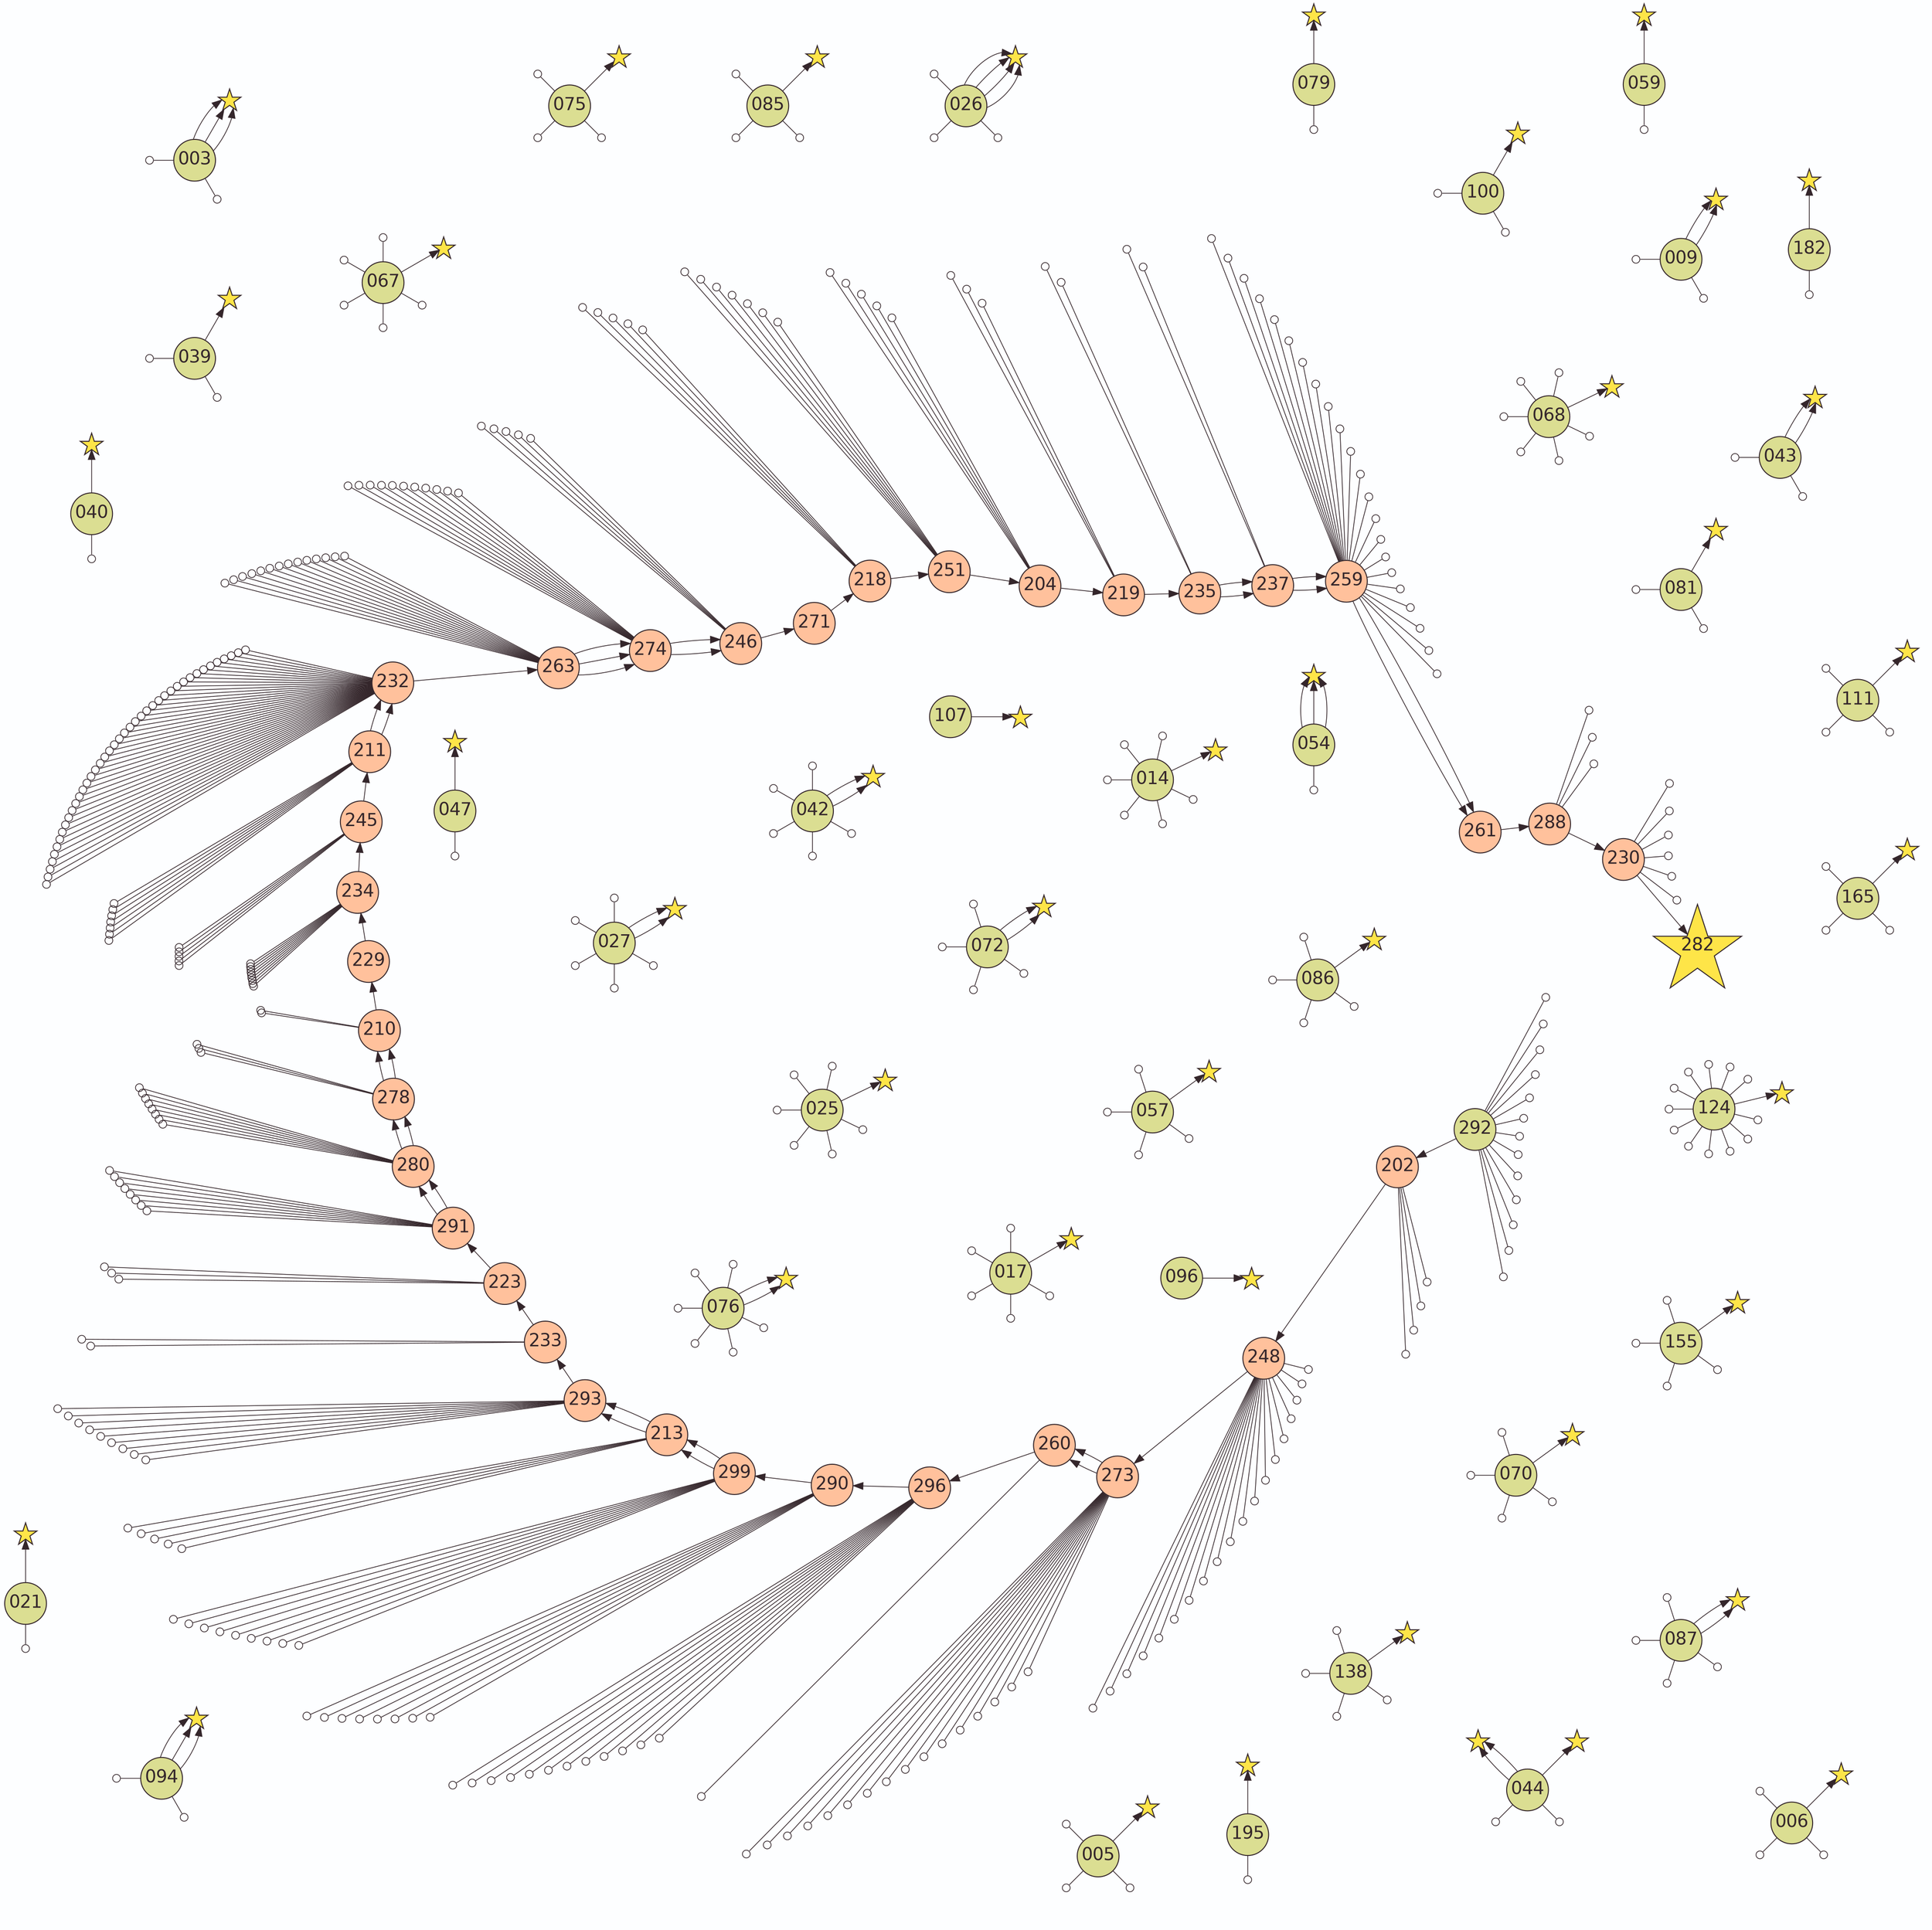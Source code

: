 digraph G {
    layout=twopi
    bgcolor="#FDFEFF"
    edge [color="#34262B" penwidth=0.75]
    node [
        shape=star
        fixedsize=true
        width=0.3
        height=0.3
        fillcolor="#FEE548"
        color="#34262B"
        fontcolor="#34262B"
        fontsize=18
        penwidth=1
        style=filled
        label=""
    ]
    277188057325886 193463557666227 193463557666227 168326256611363 187585923555809 121547412884536 247193911888893 247193911888893 90839909553096 281018453888195 281018453888195 56286085856547 56286085856547 56286085856547 77191907184689 198275908983463 48932453202262 84408293606034 84408293606034 38441838944686 38441838944686 50107414212049 43616003485368 28484100772591 28484100772591 73069103461713 73069103461713 73069103461713 109257705314666 109257705314666 109257705314666 109257705314666 160682924747511 24614654721249 22401682656901 237198611917183 43393727419483 90985623884769 90985623884769 35375578974907 93057717600341 228187753193732 23525733233588 258097437283038 45334040862479 132630497279838 75342239292029 75342239292029 75342239292029 55736138018853 55736138018853 66357077558466 244400261941146 226513923902074 176678189805962 32371682665769 151183674215117 126797745536179 158853303138975
    node [
        width=1.2
        height=1.2
        fontname=Helvetica
        label="\N"
    ]
    282
    node [
        width=0.6
        height=0.6
        shape=circle
        fillcolor="#FFC19C"
    ]
    202 248 273 260 260 296 290 299 213 213 293 293 233 223 291 280 280 278 278 210 210 229 234 245 211 232 232 263 274 274 274 246 246 271 218 251 204 219 235 237 237 259 259 261 261 288 230 282
    node [fillcolor="#DBDE92"]
    096 -> 277188057325886
    072 -> 193463557666227
    072 -> 193463557666227
    025 -> 168326256611363
    081 -> 187585923555809
    014 -> 121547412884536
    009 -> 247193911888893
    009 -> 247193911888893
    057 -> 90839909553096
    042 -> 281018453888195
    042 -> 281018453888195
    054 -> 56286085856547
    054 -> 56286085856547
    054 -> 56286085856547
    047 -> 77191907184689
    017 -> 198275908983463
    100 -> 48932453202262
    043 -> 84408293606034
    043 -> 84408293606034
    027 -> 38441838944686
    027 -> 38441838944686
    006 -> 50107414212049
    040 -> 43616003485368
    076 -> 28484100772591
    076 -> 28484100772591
    003 -> 73069103461713
    003 -> 73069103461713
    003 -> 73069103461713
    026 -> 109257705314666
    026 -> 109257705314666
    026 -> 109257705314666
    026 -> 109257705314666
    085 -> 160682924747511
    059 -> 24614654721249
    086 -> 22401682656901
    075 -> 237198611917183
    044 -> 43393727419483
    044 -> 90985623884769
    044 -> 90985623884769
    079 -> 35375578974907
    070 -> 93057717600341
    039 -> 228187753193732
    005 -> 23525733233588
    021 -> 258097437283038
    068 -> 45334040862479
    067 -> 132630497279838
    094 -> 75342239292029
    094 -> 75342239292029
    094 -> 75342239292029
    087 -> 55736138018853
    087 -> 55736138018853
    155 -> 66357077558466
    165 -> 244400261941146
    195 -> 226513923902074
    124 -> 176678189805962
    111 -> 32371682665769
    138 -> 151183674215117
    182 -> 126797745536179
    107 -> 158853303138975
    292 -> 202
    202 -> 248
    248 -> 273
    273 -> 260
    273 -> 260
    260 -> 296
    296 -> 290
    290 -> 299
    299 -> 213
    299 -> 213
    213 -> 293
    213 -> 293
    293 -> 233
    233 -> 223
    223 -> 291
    291 -> 280
    291 -> 280
    280 -> 278
    280 -> 278
    278 -> 210
    278 -> 210
    210 -> 229
    229 -> 234
    234 -> 245
    245 -> 211
    211 -> 232
    211 -> 232
    232 -> 263
    263 -> 274
    263 -> 274
    263 -> 274
    274 -> 246
    274 -> 246
    246 -> 271
    271 -> 218
    218 -> 251
    251 -> 204
    204 -> 219
    219 -> 235
    235 -> 237
    235 -> 237
    237 -> 259
    237 -> 259
    259 -> 261
    259 -> 261
    261 -> 288
    288 -> 230
    230 -> 282
    node [style=invisible label=""]
    193463557666252 193743550563860 193463557666217 193743550563855 167330230271884 169157859120569 167384004760090 167286869784497 168569209212048 168448887713084 194003821589142 260431693368971 119812395059772 121924365177844 122768561905404 64540135534716 119422735518001 116949542988776 254651704552251 251304777454451 184208157323185 92879073826418 88331961619126 88604796156169 243454648913562 243428028049264 280492265070640 270532464136335 281312890225749 39308459382642 105055631015335 198234240707903 199050091815473 198773813921543 199171447629654 199994577773750 87732632836312 49900434642149 45270382226418 248984207227522 21419347799693 43525416546325 246512834969450 27610062253099702 10897552573086286 4967345562166717 101482258912914 35735043011310 3563063359988632 1475738434681 1223501176340288 267717105821036 20243014180415758 20404267505943 31066017568105 85187329626560 122491066282750 108843736867662 108248540469739 61736519025127 1329401300104412 1329401300104415 1329401300106357 24614654726777 42992291083565 211855004386015 42992291083394 42992291083958 251776274764503 36044330615781 237198611917008 43393727419389 40517295381465 247584248611662 94717768731359 92663355841139 38117936955441 93703400820656 228187753193743 228072470294219 60075574242002 30845352072063 20837737139973 258097437283035 50149507839686 49670219793903 52327409888972 47932463538099 55956659156482 54794562919978 120561132657399 126963131636378 135003789869154 133085928656854 95355614315712 85933205320389 86062602977904 68533660443213 53857358872485 55511090190541 56066717752285 66736320445518 66357077558467 66357077558464 66357077558489 218621624356032 266992550954107 212486520730038 227907209173324 182119414209044 178800308526794 176678189805964 195606152216747 180140245853347 176678189806039 121216277374317 176678189805957 192890693745238 209878351214865 195606152216736 188921631218004 101989913363396 103080074819810 31817743544472 165395764444209 165395764444210 171995724959323 151183674215116 246665156720144 197132306999400 202342179761444 929 200009337956046 424242424242 827694458493 774162505939 1037326075457 201571967109203 197976306703251 199401158916806 170397937799944 234887839156188 132493133328569 132644663458527 199153285283393 199322051023004 135027943529338 132585563656175 133216494651798 146498024974452 145527136217977 165769410024475 145180749150614 145840505317166 146232836368335 180943865776813 163369403918815 146930473136652 142585425499761 151720851164865 154105594422951 147028646639341 149247564331413 71494263716792 188306757897563 26816430458468 19216435029683 24785529229085 89019351929868 23691086039168 142618897171581 17691026110810 140891164903223 247106483908566 249871555863056 401749517919842 24565839876064 24557156455653 2434370266134725 18964888453659 248991784510317 98793460417941 2661790486641075 133700267632255 124301729415007 123422676261955 130051873755843 2863770061849363 2857609154159378 130343960327659 125104979962112 128344365782787 2609277875600925 29443325312598225 1108151553764333 186097919748009 187735065187378 190336680744390 3604251063813802 2862171776794621 191020162886889 190174917005301 276671510730656 2524283064090467 1642024652348082 117017318113031 271420708646073 270914523185270 260499047309747 2868163810548786 261010371019703 76698810212281 76658016394659 78063208358748 75384111141558 76803551507628 5342142872092406 114711386921851 1354024286935265 1354024286933044 1354024286935791 126675475650241 1354024286933047 251019032541271 1354024286934568 185354838924717 188964717342075 134309140194312 135127457853192 509365264497020 278280471645810 278280471645821 247944968152914 272430038527657 272430038527661 272430038527658 267722919784034 276034611516644 251851091333165 258410083775252 257524701210619 257546525329551 258794250319054 259255053227244 259216714202008 258569461026220 243840687043862 362903624586901 528131746447863 125329169269465 122243679999891 261695855317106 262290648535381 262587422078628 262070208998013 261830134289999 262707805346060 261778640133240 262670785166831 262295276787952 40479617348620 58086359171836 46814116783956 53529714745772 50748063158790 256704908758893 261085848554091 260325676459302 467703788993279 947889336801486 261983777339523 260435668563453 237407854420326 250257990966041 247401500425540 150390360978234 199405726591805 229260433378478 236696409919569 244881815651097 818779371199299 956525706522936 559680655791960 471242968416244 223260340210202 134647317721407 174599386463100 229365797421813 242218716567794 224487324556441 236289560795010 237457637073139 360336779459634 984405891849057 230507992438976 235351844780416 239439841272200 245307310321314 214288207986030 216286194811888 239301865938007 242400436003385 218117599921519 237716362701809 243131257906260 237442310179382 240080989024906 245025531911925 231749721556650 236694262633109 237856136232956 242800679111463 229593588396956 1363602966327757 371554381713172 341357591125306 292365489028096 315855070528916 306143601681760 653871204223158 139873462378801 8117386228632088 570480312869433 32182057465314718 67862814951197 566750080146157 414354804927315 331771202420034 135099641428353 803844778582275 542667510342810 25336120359879576 884518111191920 547414565539939 11792243043220902 2384146740415190 824023930033078 340013472291036 309862274107362 240769535543959 245668262322327 235904514764225 243681922561671 232522354392632 222916888619187 148344612387014 222916888513928 323297999683601 222916888619371 143208141492483 143208141071821 143208136489245 143208136459137 49979182595144 49979182591006 143208136386619 111610619086010 115477283193076 1094077435079481 76362134619402 75737686208500 103517397209253 134229014123866 134927683872254 29793422219833 28368466556796 9284252300623 12783678956094 68288053251742 4323951295145379 1894304590332 37672036605699 37672036605760 37672036605791 37672036605775 18304780419291 10399306714511 210704795991857 42206727181114 42206727181112 37672036605790 37672036605785 37672036605761 37672036605788 37672036605789 37672036605784 2075054643516114 696838451371235 64537264583739 64537264583738 192569674936728 176192663713460 185104865261726 367532116593824 82761685203165 79583707664199 79836054254260 81436697067876 84012877103092
    edge [arrowhead=odot]
    072 -> 193463557666252
    072 -> 193743550563860
    072 -> 193463557666217
    072 -> 193743550563855
    025 -> 167330230271884
    025 -> 169157859120569
    025 -> 167384004760090
    025 -> 167286869784497
    025 -> 168569209212048
    025 -> 168448887713084
    081 -> 194003821589142
    081 -> 260431693368971
    014 -> 119812395059772
    014 -> 121924365177844
    014 -> 122768561905404
    014 -> 64540135534716
    014 -> 119422735518001
    014 -> 116949542988776
    009 -> 254651704552251
    009 -> 251304777454451
    057 -> 184208157323185
    057 -> 92879073826418
    057 -> 88331961619126
    057 -> 88604796156169
    042 -> 243454648913562
    042 -> 243428028049264
    042 -> 280492265070640
    042 -> 270532464136335
    042 -> 281312890225749
    054 -> 39308459382642
    047 -> 105055631015335
    017 -> 198234240707903
    017 -> 199050091815473
    017 -> 198773813921543
    017 -> 199171447629654
    017 -> 199994577773750
    100 -> 87732632836312
    100 -> 49900434642149
    043 -> 45270382226418
    043 -> 248984207227522
    027 -> 21419347799693
    027 -> 43525416546325
    027 -> 246512834969450
    027 -> 27610062253099702
    027 -> 10897552573086286
    006 -> 4967345562166717
    006 -> 101482258912914
    006 -> 35735043011310
    040 -> 3563063359988632
    076 -> 1475738434681
    076 -> 1223501176340288
    076 -> 267717105821036
    076 -> 20243014180415758
    076 -> 20404267505943
    076 -> 31066017568105
    003 -> 85187329626560
    003 -> 122491066282750
    026 -> 108843736867662
    026 -> 108248540469739
    026 -> 61736519025127
    085 -> 1329401300104412
    085 -> 1329401300104415
    085 -> 1329401300106357
    059 -> 24614654726777
    086 -> 42992291083565
    086 -> 211855004386015
    086 -> 42992291083394
    086 -> 42992291083958
    075 -> 251776274764503
    075 -> 36044330615781
    075 -> 237198611917008
    044 -> 43393727419389
    044 -> 40517295381465
    079 -> 247584248611662
    070 -> 94717768731359
    070 -> 92663355841139
    070 -> 38117936955441
    070 -> 93703400820656
    039 -> 228187753193743
    039 -> 228072470294219
    005 -> 60075574242002
    005 -> 30845352072063
    005 -> 20837737139973
    021 -> 258097437283035
    068 -> 50149507839686
    068 -> 49670219793903
    068 -> 52327409888972
    068 -> 47932463538099
    068 -> 55956659156482
    068 -> 54794562919978
    067 -> 120561132657399
    067 -> 126963131636378
    067 -> 135003789869154
    067 -> 133085928656854
    067 -> 95355614315712
    094 -> 85933205320389
    094 -> 86062602977904
    087 -> 68533660443213
    087 -> 53857358872485
    087 -> 55511090190541
    087 -> 56066717752285
    155 -> 66736320445518
    155 -> 66357077558467
    155 -> 66357077558464
    155 -> 66357077558489
    165 -> 218621624356032
    165 -> 266992550954107
    165 -> 212486520730038
    195 -> 227907209173324
    124 -> 182119414209044
    124 -> 178800308526794
    124 -> 176678189805964
    124 -> 195606152216747
    124 -> 180140245853347
    124 -> 176678189806039
    124 -> 121216277374317
    124 -> 176678189805957
    124 -> 192890693745238
    124 -> 209878351214865
    124 -> 195606152216736
    124 -> 188921631218004
    111 -> 101989913363396
    111 -> 103080074819810
    111 -> 31817743544472
    138 -> 165395764444209
    138 -> 165395764444210
    138 -> 171995724959323
    138 -> 151183674215116
    182 -> 246665156720144
    292 -> 197132306999400
    292 -> 202342179761444
    292 -> 929
    292 -> 200009337956046
    292 -> 424242424242
    292 -> 827694458493
    292 -> 774162505939
    292 -> 1037326075457
    292 -> 201571967109203
    292 -> 197976306703251
    292 -> 199401158916806
    292 -> 170397937799944
    292 -> 234887839156188
    202 -> 132493133328569
    202 -> 132644663458527
    202 -> 199153285283393
    202 -> 199322051023004
    248 -> 135027943529338
    248 -> 132585563656175
    248 -> 133216494651798
    248 -> 146498024974452
    248 -> 145527136217977
    248 -> 165769410024475
    248 -> 145180749150614
    248 -> 145840505317166
    248 -> 146232836368335
    248 -> 180943865776813
    248 -> 163369403918815
    248 -> 146930473136652
    248 -> 142585425499761
    248 -> 151720851164865
    248 -> 154105594422951
    248 -> 147028646639341
    248 -> 149247564331413
    248 -> 71494263716792
    248 -> 188306757897563
    273 -> 26816430458468
    273 -> 19216435029683
    273 -> 24785529229085
    273 -> 89019351929868
    273 -> 23691086039168
    273 -> 142618897171581
    273 -> 17691026110810
    273 -> 140891164903223
    273 -> 247106483908566
    273 -> 249871555863056
    273 -> 401749517919842
    273 -> 24565839876064
    273 -> 24557156455653
    273 -> 2434370266134725
    273 -> 18964888453659
    273 -> 248991784510317
    260 -> 98793460417941
    296 -> 2661790486641075
    296 -> 133700267632255
    296 -> 124301729415007
    296 -> 123422676261955
    296 -> 130051873755843
    296 -> 2863770061849363
    296 -> 2857609154159378
    296 -> 130343960327659
    296 -> 125104979962112
    296 -> 128344365782787
    296 -> 2609277875600925
    296 -> 29443325312598225
    290 -> 1108151553764333
    290 -> 186097919748009
    290 -> 187735065187378
    290 -> 190336680744390
    290 -> 3604251063813802
    290 -> 2862171776794621
    290 -> 191020162886889
    290 -> 190174917005301
    299 -> 276671510730656
    299 -> 2524283064090467
    299 -> 1642024652348082
    299 -> 117017318113031
    299 -> 271420708646073
    299 -> 270914523185270
    299 -> 260499047309747
    299 -> 2868163810548786
    299 -> 261010371019703
    213 -> 76698810212281
    213 -> 76658016394659
    213 -> 78063208358748
    213 -> 75384111141558
    213 -> 76803551507628
    293 -> 5342142872092406
    293 -> 114711386921851
    293 -> 1354024286935265
    293 -> 1354024286933044
    293 -> 1354024286935791
    293 -> 126675475650241
    293 -> 1354024286933047
    293 -> 251019032541271
    293 -> 1354024286934568
    233 -> 185354838924717
    233 -> 188964717342075
    223 -> 134309140194312
    223 -> 135127457853192
    223 -> 509365264497020
    291 -> 278280471645810
    291 -> 278280471645821
    291 -> 247944968152914
    291 -> 272430038527657
    291 -> 272430038527661
    291 -> 272430038527658
    291 -> 267722919784034
    291 -> 276034611516644
    280 -> 251851091333165
    280 -> 258410083775252
    280 -> 257524701210619
    280 -> 257546525329551
    280 -> 258794250319054
    280 -> 259255053227244
    280 -> 259216714202008
    280 -> 258569461026220
    278 -> 243840687043862
    278 -> 362903624586901
    278 -> 528131746447863
    210 -> 125329169269465
    210 -> 122243679999891
    234 -> 261695855317106
    234 -> 262290648535381
    234 -> 262587422078628
    234 -> 262070208998013
    234 -> 261830134289999
    234 -> 262707805346060
    234 -> 261778640133240
    234 -> 262670785166831
    234 -> 262295276787952
    245 -> 40479617348620
    245 -> 58086359171836
    245 -> 46814116783956
    245 -> 53529714745772
    245 -> 50748063158790
    211 -> 256704908758893
    211 -> 261085848554091
    211 -> 260325676459302
    211 -> 467703788993279
    211 -> 947889336801486
    211 -> 261983777339523
    211 -> 260435668563453
    232 -> 237407854420326
    232 -> 250257990966041
    232 -> 247401500425540
    232 -> 150390360978234
    232 -> 199405726591805
    232 -> 229260433378478
    232 -> 236696409919569
    232 -> 244881815651097
    232 -> 818779371199299
    232 -> 956525706522936
    232 -> 559680655791960
    232 -> 471242968416244
    232 -> 223260340210202
    232 -> 134647317721407
    232 -> 174599386463100
    232 -> 229365797421813
    232 -> 242218716567794
    232 -> 224487324556441
    232 -> 236289560795010
    232 -> 237457637073139
    232 -> 360336779459634
    232 -> 984405891849057
    232 -> 230507992438976
    232 -> 235351844780416
    232 -> 239439841272200
    232 -> 245307310321314
    232 -> 214288207986030
    232 -> 216286194811888
    232 -> 239301865938007
    232 -> 242400436003385
    232 -> 218117599921519
    232 -> 237716362701809
    232 -> 243131257906260
    232 -> 237442310179382
    232 -> 240080989024906
    232 -> 245025531911925
    232 -> 231749721556650
    232 -> 236694262633109
    232 -> 237856136232956
    232 -> 242800679111463
    232 -> 229593588396956
    232 -> 1363602966327757
    263 -> 371554381713172
    263 -> 341357591125306
    263 -> 292365489028096
    263 -> 315855070528916
    263 -> 306143601681760
    263 -> 653871204223158
    263 -> 139873462378801
    263 -> 8117386228632088
    263 -> 570480312869433
    263 -> 32182057465314718
    263 -> 67862814951197
    263 -> 566750080146157
    263 -> 414354804927315
    263 -> 331771202420034
    274 -> 135099641428353
    274 -> 803844778582275
    274 -> 542667510342810
    274 -> 25336120359879576
    274 -> 884518111191920
    274 -> 547414565539939
    274 -> 11792243043220902
    274 -> 2384146740415190
    274 -> 824023930033078
    274 -> 340013472291036
    274 -> 309862274107362
    246 -> 240769535543959
    246 -> 245668262322327
    246 -> 235904514764225
    246 -> 243681922561671
    246 -> 232522354392632
    218 -> 222916888619187
    218 -> 148344612387014
    218 -> 222916888513928
    218 -> 323297999683601
    218 -> 222916888619371
    251 -> 143208141492483
    251 -> 143208141071821
    251 -> 143208136489245
    251 -> 143208136459137
    251 -> 49979182595144
    251 -> 49979182591006
    251 -> 143208136386619
    204 -> 111610619086010
    204 -> 115477283193076
    204 -> 1094077435079481
    204 -> 76362134619402
    204 -> 75737686208500
    219 -> 103517397209253
    219 -> 134229014123866
    219 -> 134927683872254
    235 -> 29793422219833
    235 -> 28368466556796
    237 -> 9284252300623
    237 -> 12783678956094
    259 -> 68288053251742
    259 -> 4323951295145379
    259 -> 1894304590332
    259 -> 37672036605699
    259 -> 37672036605760
    259 -> 37672036605791
    259 -> 37672036605775
    259 -> 18304780419291
    259 -> 10399306714511
    259 -> 210704795991857
    259 -> 42206727181114
    259 -> 42206727181112
    259 -> 37672036605790
    259 -> 37672036605785
    259 -> 37672036605761
    259 -> 37672036605788
    259 -> 37672036605789
    259 -> 37672036605784
    259 -> 2075054643516114
    259 -> 696838451371235
    259 -> 64537264583739
    259 -> 64537264583738
    288 -> 192569674936728
    288 -> 176192663713460
    288 -> 185104865261726
    230 -> 367532116593824
    230 -> 82761685203165
    230 -> 79583707664199
    230 -> 79836054254260
    230 -> 81436697067876
    230 -> 84012877103092
}
